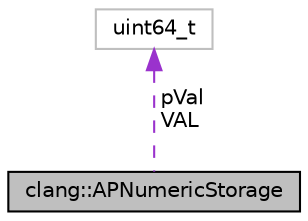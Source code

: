 digraph "clang::APNumericStorage"
{
 // LATEX_PDF_SIZE
  bgcolor="transparent";
  edge [fontname="Helvetica",fontsize="10",labelfontname="Helvetica",labelfontsize="10"];
  node [fontname="Helvetica",fontsize="10",shape=record];
  Node1 [label="clang::APNumericStorage",height=0.2,width=0.4,color="black", fillcolor="grey75", style="filled", fontcolor="black",tooltip="Used by IntegerLiteral/FloatingLiteral to store the numeric without leaking memory."];
  Node2 -> Node1 [dir="back",color="darkorchid3",fontsize="10",style="dashed",label=" pVal\nVAL" ,fontname="Helvetica"];
  Node2 [label="uint64_t",height=0.2,width=0.4,color="grey75",tooltip=" "];
}
